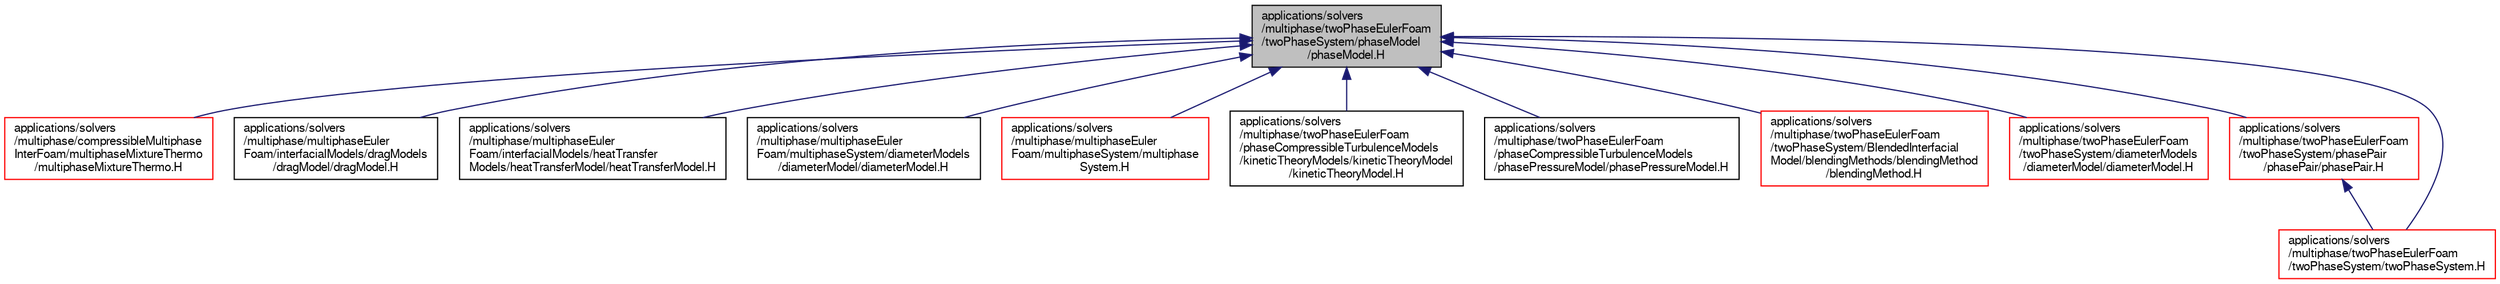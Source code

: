 digraph "applications/solvers/multiphase/twoPhaseEulerFoam/twoPhaseSystem/phaseModel/phaseModel.H"
{
  bgcolor="transparent";
  edge [fontname="FreeSans",fontsize="10",labelfontname="FreeSans",labelfontsize="10"];
  node [fontname="FreeSans",fontsize="10",shape=record];
  Node312 [label="applications/solvers\l/multiphase/twoPhaseEulerFoam\l/twoPhaseSystem/phaseModel\l/phaseModel.H",height=0.2,width=0.4,color="black", fillcolor="grey75", style="filled", fontcolor="black"];
  Node312 -> Node313 [dir="back",color="midnightblue",fontsize="10",style="solid",fontname="FreeSans"];
  Node313 [label="applications/solvers\l/multiphase/compressibleMultiphase\lInterFoam/multiphaseMixtureThermo\l/multiphaseMixtureThermo.H",height=0.2,width=0.4,color="red",URL="$a20309.html"];
  Node312 -> Node315 [dir="back",color="midnightblue",fontsize="10",style="solid",fontname="FreeSans"];
  Node315 [label="applications/solvers\l/multiphase/multiphaseEuler\lFoam/interfacialModels/dragModels\l/dragModel/dragModel.H",height=0.2,width=0.4,color="black",URL="$a38612.html"];
  Node312 -> Node316 [dir="back",color="midnightblue",fontsize="10",style="solid",fontname="FreeSans"];
  Node316 [label="applications/solvers\l/multiphase/multiphaseEuler\lFoam/interfacialModels/heatTransfer\lModels/heatTransferModel/heatTransferModel.H",height=0.2,width=0.4,color="black",URL="$a39695.html"];
  Node312 -> Node317 [dir="back",color="midnightblue",fontsize="10",style="solid",fontname="FreeSans"];
  Node317 [label="applications/solvers\l/multiphase/multiphaseEuler\lFoam/multiphaseSystem/diameterModels\l/diameterModel/diameterModel.H",height=0.2,width=0.4,color="black",URL="$a38732.html"];
  Node312 -> Node318 [dir="back",color="midnightblue",fontsize="10",style="solid",fontname="FreeSans"];
  Node318 [label="applications/solvers\l/multiphase/multiphaseEuler\lFoam/multiphaseSystem/multiphase\lSystem.H",height=0.2,width=0.4,color="red",URL="$a20540.html"];
  Node312 -> Node320 [dir="back",color="midnightblue",fontsize="10",style="solid",fontname="FreeSans"];
  Node320 [label="applications/solvers\l/multiphase/twoPhaseEulerFoam\l/phaseCompressibleTurbulenceModels\l/kineticTheoryModels/kineticTheoryModel\l/kineticTheoryModel.H",height=0.2,width=0.4,color="black",URL="$a20891.html"];
  Node312 -> Node321 [dir="back",color="midnightblue",fontsize="10",style="solid",fontname="FreeSans"];
  Node321 [label="applications/solvers\l/multiphase/twoPhaseEulerFoam\l/phaseCompressibleTurbulenceModels\l/phasePressureModel/phasePressureModel.H",height=0.2,width=0.4,color="black",URL="$a20954.html"];
  Node312 -> Node322 [dir="back",color="midnightblue",fontsize="10",style="solid",fontname="FreeSans"];
  Node322 [label="applications/solvers\l/multiphase/twoPhaseEulerFoam\l/twoPhaseSystem/BlendedInterfacial\lModel/blendingMethods/blendingMethod\l/blendingMethod.H",height=0.2,width=0.4,color="red",URL="$a20969.html"];
  Node312 -> Node406 [dir="back",color="midnightblue",fontsize="10",style="solid",fontname="FreeSans"];
  Node406 [label="applications/solvers\l/multiphase/twoPhaseEulerFoam\l/twoPhaseSystem/diameterModels\l/diameterModel/diameterModel.H",height=0.2,width=0.4,color="red",URL="$a38735.html"];
  Node312 -> Node417 [dir="back",color="midnightblue",fontsize="10",style="solid",fontname="FreeSans"];
  Node417 [label="applications/solvers\l/multiphase/twoPhaseEulerFoam\l/twoPhaseSystem/phasePair\l/phasePair/phasePair.H",height=0.2,width=0.4,color="red",URL="$a21032.html"];
  Node417 -> Node419 [dir="back",color="midnightblue",fontsize="10",style="solid",fontname="FreeSans"];
  Node419 [label="applications/solvers\l/multiphase/twoPhaseEulerFoam\l/twoPhaseSystem/twoPhaseSystem.H",height=0.2,width=0.4,color="red",URL="$a21047.html"];
  Node312 -> Node419 [dir="back",color="midnightblue",fontsize="10",style="solid",fontname="FreeSans"];
}
